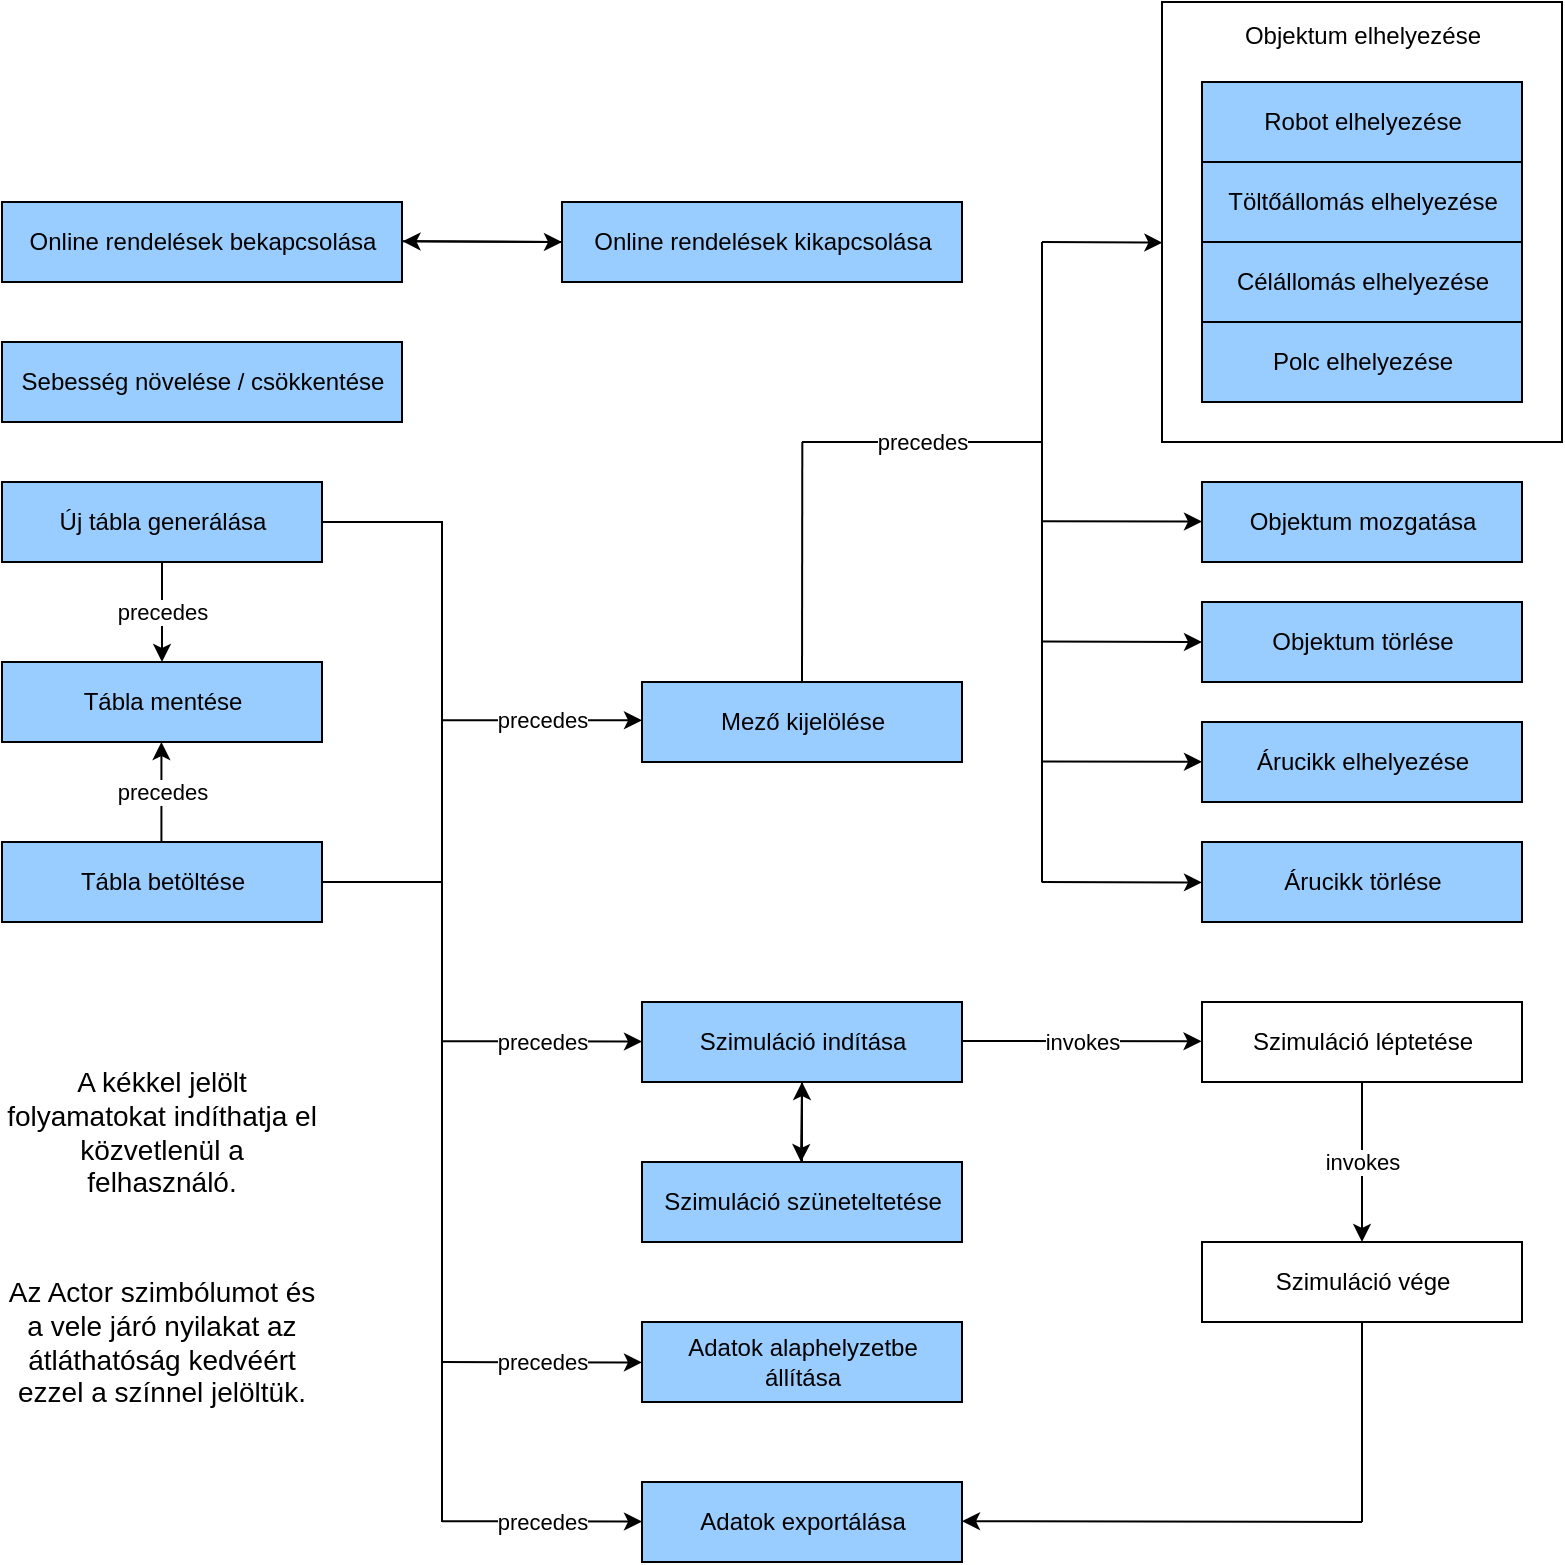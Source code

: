 <mxfile version="14.4.3" type="device"><diagram id="xLYHLMbJCa-aWlkk8utl" name="Page-1"><mxGraphModel dx="1451" dy="1960" grid="1" gridSize="10" guides="1" tooltips="1" connect="1" arrows="1" fold="1" page="1" pageScale="1" pageWidth="827" pageHeight="1169" math="0" shadow="0"><root><mxCell id="0"/><mxCell id="1" parent="0"/><mxCell id="lKLWmGufCBFw3G5bOQ4C-11" value="&lt;div&gt;Objektum elhelyezése&lt;/div&gt;&lt;div&gt;&lt;br&gt;&lt;/div&gt;&lt;div&gt;&lt;br&gt;&lt;/div&gt;&lt;div&gt;&lt;br&gt;&lt;/div&gt;&lt;div&gt;&lt;br&gt;&lt;/div&gt;&lt;div&gt;&lt;br&gt;&lt;/div&gt;&lt;div&gt;&lt;br&gt;&lt;/div&gt;&lt;div&gt;&lt;br&gt;&lt;/div&gt;&lt;div&gt;&lt;br&gt;&lt;/div&gt;&lt;div&gt;&lt;br&gt;&lt;/div&gt;&lt;div&gt;&lt;br&gt;&lt;/div&gt;&lt;div&gt;&lt;br&gt;&lt;/div&gt;&lt;div&gt;&lt;br&gt;&lt;/div&gt;&lt;div&gt;&lt;br&gt;&lt;/div&gt;" style="html=1;fillColor=#FFFFFF;" vertex="1" parent="1"><mxGeometry x="780" y="-140" width="200" height="220" as="geometry"/></mxCell><mxCell id="lKLWmGufCBFw3G5bOQ4C-2" value="Új tábla generálása" style="html=1;fillColor=#99CCFF;" vertex="1" parent="1"><mxGeometry x="200" y="100" width="160" height="40" as="geometry"/></mxCell><mxCell id="lKLWmGufCBFw3G5bOQ4C-3" value="Tábla betöltése" style="html=1;fillColor=#99CCFF;" vertex="1" parent="1"><mxGeometry x="200" y="280" width="160" height="40" as="geometry"/></mxCell><mxCell id="lKLWmGufCBFw3G5bOQ4C-5" value="Robot elhelyezése" style="html=1;fillColor=#99CCFF;" vertex="1" parent="1"><mxGeometry x="800" y="-100" width="160" height="40" as="geometry"/></mxCell><mxCell id="lKLWmGufCBFw3G5bOQ4C-6" value="&lt;div&gt;Töltőállomás elhelyezése&lt;/div&gt;" style="html=1;fillColor=#99CCFF;" vertex="1" parent="1"><mxGeometry x="800" y="-60" width="160" height="40" as="geometry"/></mxCell><mxCell id="lKLWmGufCBFw3G5bOQ4C-7" value="&lt;div&gt;Célállomás elhelyezése&lt;/div&gt;" style="html=1;fillColor=#99CCFF;" vertex="1" parent="1"><mxGeometry x="800" y="-20" width="160" height="40" as="geometry"/></mxCell><mxCell id="lKLWmGufCBFw3G5bOQ4C-8" value="&lt;div&gt;Polc elhelyezése&lt;/div&gt;" style="html=1;fillColor=#99CCFF;" vertex="1" parent="1"><mxGeometry x="800" y="20" width="160" height="40" as="geometry"/></mxCell><mxCell id="lKLWmGufCBFw3G5bOQ4C-9" value="Árucikk elhelyezése" style="html=1;fillColor=#99CCFF;" vertex="1" parent="1"><mxGeometry x="800" y="220" width="160" height="40" as="geometry"/></mxCell><mxCell id="lKLWmGufCBFw3G5bOQ4C-12" value="Objektum törlése" style="html=1;fillColor=#99CCFF;" vertex="1" parent="1"><mxGeometry x="800" y="160" width="160" height="40" as="geometry"/></mxCell><mxCell id="lKLWmGufCBFw3G5bOQ4C-15" value="Árucikk törlése" style="html=1;fillColor=#99CCFF;" vertex="1" parent="1"><mxGeometry x="800" y="280" width="160" height="40" as="geometry"/></mxCell><mxCell id="lKLWmGufCBFw3G5bOQ4C-16" value="Tábla mentése" style="html=1;fillColor=#99CCFF;" vertex="1" parent="1"><mxGeometry x="200" y="190" width="160" height="40" as="geometry"/></mxCell><mxCell id="lKLWmGufCBFw3G5bOQ4C-17" value="Szimuláció indítása" style="html=1;fillColor=#99CCFF;" vertex="1" parent="1"><mxGeometry x="520" y="360" width="160" height="40" as="geometry"/></mxCell><mxCell id="lKLWmGufCBFw3G5bOQ4C-72" value="" style="edgeStyle=orthogonalEdgeStyle;rounded=0;orthogonalLoop=1;jettySize=auto;html=1;" edge="1" parent="1" source="lKLWmGufCBFw3G5bOQ4C-18" target="lKLWmGufCBFw3G5bOQ4C-17"><mxGeometry relative="1" as="geometry"/></mxCell><mxCell id="lKLWmGufCBFw3G5bOQ4C-18" value="Szimuláció szüneteltetése" style="html=1;fillColor=#99CCFF;" vertex="1" parent="1"><mxGeometry x="520" y="440" width="160" height="40" as="geometry"/></mxCell><mxCell id="lKLWmGufCBFw3G5bOQ4C-34" value="&lt;div&gt;Sebesség növelése / csökkentése&lt;/div&gt;" style="html=1;fillColor=#99CCFF;" vertex="1" parent="1"><mxGeometry x="200" y="30" width="200" height="40" as="geometry"/></mxCell><mxCell id="lKLWmGufCBFw3G5bOQ4C-35" value="Online rendelések bekapcsolása" style="html=1;fillColor=#99CCFF;" vertex="1" parent="1"><mxGeometry x="200" y="-40" width="200" height="40" as="geometry"/></mxCell><mxCell id="lKLWmGufCBFw3G5bOQ4C-36" value="Online rendelések kikapcsolása" style="html=1;fillColor=#99CCFF;" vertex="1" parent="1"><mxGeometry x="480" y="-40" width="200" height="40" as="geometry"/></mxCell><mxCell id="lKLWmGufCBFw3G5bOQ4C-37" value="" style="endArrow=classic;html=1;exitX=1;exitY=0.5;exitDx=0;exitDy=0;entryX=0;entryY=0.5;entryDx=0;entryDy=0;" edge="1" parent="1" target="lKLWmGufCBFw3G5bOQ4C-36"><mxGeometry width="50" height="50" relative="1" as="geometry"><mxPoint x="400.24" y="-20.34" as="sourcePoint"/><mxPoint x="480" y="-21" as="targetPoint"/></mxGeometry></mxCell><mxCell id="lKLWmGufCBFw3G5bOQ4C-38" value="" style="endArrow=classic;html=1;exitX=1;exitY=0.5;exitDx=0;exitDy=0;entryX=0;entryY=0.5;entryDx=0;entryDy=0;" edge="1" parent="1"><mxGeometry width="50" height="50" relative="1" as="geometry"><mxPoint x="480.0" y="-20" as="sourcePoint"/><mxPoint x="400.24" y="-20.34" as="targetPoint"/></mxGeometry></mxCell><mxCell id="lKLWmGufCBFw3G5bOQ4C-46" value="" style="endArrow=classic;html=1;entryX=0.5;entryY=0;entryDx=0;entryDy=0;exitX=0.5;exitY=1;exitDx=0;exitDy=0;" edge="1" parent="1" source="lKLWmGufCBFw3G5bOQ4C-2" target="lKLWmGufCBFw3G5bOQ4C-16"><mxGeometry relative="1" as="geometry"><mxPoint x="220.12" y="159.43" as="sourcePoint"/><mxPoint x="339.88" y="159.57" as="targetPoint"/></mxGeometry></mxCell><mxCell id="lKLWmGufCBFw3G5bOQ4C-47" value="&lt;div&gt;precedes&lt;/div&gt;" style="edgeLabel;resizable=0;html=1;align=center;verticalAlign=middle;" connectable="0" vertex="1" parent="lKLWmGufCBFw3G5bOQ4C-46"><mxGeometry relative="1" as="geometry"/></mxCell><mxCell id="lKLWmGufCBFw3G5bOQ4C-48" value="" style="endArrow=classic;html=1;entryX=0.5;entryY=0;entryDx=0;entryDy=0;exitX=0.5;exitY=1;exitDx=0;exitDy=0;" edge="1" parent="1"><mxGeometry relative="1" as="geometry"><mxPoint x="279.71" y="280" as="sourcePoint"/><mxPoint x="279.71" y="230" as="targetPoint"/></mxGeometry></mxCell><mxCell id="lKLWmGufCBFw3G5bOQ4C-49" value="&lt;div&gt;precedes&lt;/div&gt;" style="edgeLabel;resizable=0;html=1;align=center;verticalAlign=middle;" connectable="0" vertex="1" parent="lKLWmGufCBFw3G5bOQ4C-48"><mxGeometry relative="1" as="geometry"/></mxCell><mxCell id="lKLWmGufCBFw3G5bOQ4C-57" value="&lt;div&gt;Szimuláció léptetése&lt;/div&gt;" style="html=1;" vertex="1" parent="1"><mxGeometry x="800" y="360" width="160" height="40" as="geometry"/></mxCell><mxCell id="lKLWmGufCBFw3G5bOQ4C-58" value="" style="endArrow=classic;html=1;entryX=-0.001;entryY=0.09;entryDx=0;entryDy=0;entryPerimeter=0;" edge="1" parent="1"><mxGeometry relative="1" as="geometry"><mxPoint x="680" y="379.5" as="sourcePoint"/><mxPoint x="799.76" y="379.64" as="targetPoint"/></mxGeometry></mxCell><mxCell id="lKLWmGufCBFw3G5bOQ4C-59" value="invokes" style="edgeLabel;resizable=0;html=1;align=center;verticalAlign=middle;" connectable="0" vertex="1" parent="lKLWmGufCBFw3G5bOQ4C-58"><mxGeometry relative="1" as="geometry"/></mxCell><mxCell id="lKLWmGufCBFw3G5bOQ4C-60" value="&lt;div&gt;Szimuláció vége&lt;/div&gt;" style="html=1;" vertex="1" parent="1"><mxGeometry x="800" y="480" width="160" height="40" as="geometry"/></mxCell><mxCell id="lKLWmGufCBFw3G5bOQ4C-61" value="" style="endArrow=classic;html=1;exitX=0.5;exitY=1;exitDx=0;exitDy=0;entryX=0.5;entryY=0;entryDx=0;entryDy=0;" edge="1" parent="1" source="lKLWmGufCBFw3G5bOQ4C-57" target="lKLWmGufCBFw3G5bOQ4C-60"><mxGeometry relative="1" as="geometry"><mxPoint x="880" y="430" as="sourcePoint"/><mxPoint x="960" y="430.5" as="targetPoint"/></mxGeometry></mxCell><mxCell id="lKLWmGufCBFw3G5bOQ4C-62" value="invokes" style="edgeLabel;resizable=0;html=1;align=center;verticalAlign=middle;" connectable="0" vertex="1" parent="lKLWmGufCBFw3G5bOQ4C-61"><mxGeometry relative="1" as="geometry"/></mxCell><mxCell id="lKLWmGufCBFw3G5bOQ4C-63" value="" style="endArrow=classic;html=1;entryX=0.5;entryY=0;entryDx=0;entryDy=0;" edge="1" parent="1"><mxGeometry relative="1" as="geometry"><mxPoint x="600" y="400" as="sourcePoint"/><mxPoint x="599.5" y="440" as="targetPoint"/></mxGeometry></mxCell><mxCell id="lKLWmGufCBFw3G5bOQ4C-65" value="" style="endArrow=none;html=1;exitX=1;exitY=0.5;exitDx=0;exitDy=0;" edge="1" parent="1" source="lKLWmGufCBFw3G5bOQ4C-2"><mxGeometry width="50" height="50" relative="1" as="geometry"><mxPoint x="410" y="190" as="sourcePoint"/><mxPoint x="420" y="120" as="targetPoint"/></mxGeometry></mxCell><mxCell id="lKLWmGufCBFw3G5bOQ4C-66" value="" style="endArrow=none;html=1;exitX=1;exitY=0.5;exitDx=0;exitDy=0;" edge="1" parent="1"><mxGeometry width="50" height="50" relative="1" as="geometry"><mxPoint x="420" y="119.5" as="sourcePoint"/><mxPoint x="420" y="620" as="targetPoint"/></mxGeometry></mxCell><mxCell id="lKLWmGufCBFw3G5bOQ4C-67" value="" style="endArrow=none;html=1;exitX=1;exitY=0.5;exitDx=0;exitDy=0;" edge="1" parent="1"><mxGeometry width="50" height="50" relative="1" as="geometry"><mxPoint x="360" y="300" as="sourcePoint"/><mxPoint x="420" y="300" as="targetPoint"/></mxGeometry></mxCell><mxCell id="lKLWmGufCBFw3G5bOQ4C-68" value="" style="endArrow=classic;html=1;exitX=0.5;exitY=1;exitDx=0;exitDy=0;" edge="1" parent="1"><mxGeometry relative="1" as="geometry"><mxPoint x="420" y="219.17" as="sourcePoint"/><mxPoint x="520" y="219.17" as="targetPoint"/></mxGeometry></mxCell><mxCell id="lKLWmGufCBFw3G5bOQ4C-69" value="&lt;div&gt;precedes&lt;/div&gt;" style="edgeLabel;resizable=0;html=1;align=center;verticalAlign=middle;" connectable="0" vertex="1" parent="lKLWmGufCBFw3G5bOQ4C-68"><mxGeometry relative="1" as="geometry"/></mxCell><mxCell id="lKLWmGufCBFw3G5bOQ4C-70" value="" style="endArrow=classic;html=1;exitX=0.5;exitY=1;exitDx=0;exitDy=0;" edge="1" parent="1" target="lKLWmGufCBFw3G5bOQ4C-17"><mxGeometry relative="1" as="geometry"><mxPoint x="420" y="379.58" as="sourcePoint"/><mxPoint x="480" y="379.58" as="targetPoint"/></mxGeometry></mxCell><mxCell id="lKLWmGufCBFw3G5bOQ4C-71" value="&lt;div&gt;precedes&lt;/div&gt;" style="edgeLabel;resizable=0;html=1;align=center;verticalAlign=middle;" connectable="0" vertex="1" parent="lKLWmGufCBFw3G5bOQ4C-70"><mxGeometry relative="1" as="geometry"/></mxCell><mxCell id="lKLWmGufCBFw3G5bOQ4C-73" value="Adatok exportálása" style="html=1;fillColor=#99CCFF;" vertex="1" parent="1"><mxGeometry x="520" y="600" width="160" height="40" as="geometry"/></mxCell><mxCell id="lKLWmGufCBFw3G5bOQ4C-74" value="" style="endArrow=classic;html=1;exitX=0.5;exitY=1;exitDx=0;exitDy=0;" edge="1" parent="1"><mxGeometry relative="1" as="geometry"><mxPoint x="420" y="619.58" as="sourcePoint"/><mxPoint x="520" y="619.813" as="targetPoint"/></mxGeometry></mxCell><mxCell id="lKLWmGufCBFw3G5bOQ4C-75" value="&lt;div&gt;precedes&lt;/div&gt;" style="edgeLabel;resizable=0;html=1;align=center;verticalAlign=middle;" connectable="0" vertex="1" parent="lKLWmGufCBFw3G5bOQ4C-74"><mxGeometry relative="1" as="geometry"/></mxCell><mxCell id="lKLWmGufCBFw3G5bOQ4C-76" value="" style="endArrow=none;html=1;exitX=0.5;exitY=1;exitDx=0;exitDy=0;" edge="1" parent="1" source="lKLWmGufCBFw3G5bOQ4C-60"><mxGeometry width="50" height="50" relative="1" as="geometry"><mxPoint x="1119.58" y="400" as="sourcePoint"/><mxPoint x="880" y="620" as="targetPoint"/></mxGeometry></mxCell><mxCell id="lKLWmGufCBFw3G5bOQ4C-79" value="" style="endArrow=classic;html=1;" edge="1" parent="1"><mxGeometry relative="1" as="geometry"><mxPoint x="880" y="620" as="sourcePoint"/><mxPoint x="680" y="619.58" as="targetPoint"/></mxGeometry></mxCell><mxCell id="lKLWmGufCBFw3G5bOQ4C-82" value="&lt;div&gt;&lt;font style=&quot;font-size: 14px&quot;&gt;A kékkel jelölt folyamatokat indíthatja el közvetlenül a felhasználó.&lt;/font&gt;&lt;/div&gt;" style="text;html=1;strokeColor=none;fillColor=none;align=center;verticalAlign=middle;whiteSpace=wrap;rounded=0;" vertex="1" parent="1"><mxGeometry x="200" y="380" width="160" height="90" as="geometry"/></mxCell><mxCell id="lKLWmGufCBFw3G5bOQ4C-83" value="&lt;div align=&quot;center&quot;&gt;&lt;font style=&quot;font-size: 14px&quot;&gt;Az Actor szimbólumot és a vele járó nyilakat az átláthatóság kedvéért ezzel a színnel jelöltük.&lt;/font&gt;&lt;/div&gt;" style="text;whiteSpace=wrap;html=1;align=center;" vertex="1" parent="1"><mxGeometry x="200" y="490" width="160" height="80" as="geometry"/></mxCell><mxCell id="lKLWmGufCBFw3G5bOQ4C-84" value="&lt;div&gt;Adatok alaphelyzetbe&lt;/div&gt;&lt;div&gt;állítása&lt;/div&gt;" style="html=1;fillColor=#99CCFF;" vertex="1" parent="1"><mxGeometry x="520" y="520" width="160" height="40" as="geometry"/></mxCell><mxCell id="lKLWmGufCBFw3G5bOQ4C-85" value="" style="endArrow=classic;html=1;exitX=0.5;exitY=1;exitDx=0;exitDy=0;" edge="1" parent="1"><mxGeometry relative="1" as="geometry"><mxPoint x="420" y="540.0" as="sourcePoint"/><mxPoint x="520" y="540.233" as="targetPoint"/></mxGeometry></mxCell><mxCell id="lKLWmGufCBFw3G5bOQ4C-86" value="&lt;div&gt;precedes&lt;/div&gt;" style="edgeLabel;resizable=0;html=1;align=center;verticalAlign=middle;" connectable="0" vertex="1" parent="lKLWmGufCBFw3G5bOQ4C-85"><mxGeometry relative="1" as="geometry"/></mxCell><mxCell id="lKLWmGufCBFw3G5bOQ4C-88" value="Objektum mozgatása" style="html=1;fillColor=#99CCFF;" vertex="1" parent="1"><mxGeometry x="800" y="100" width="160" height="40" as="geometry"/></mxCell><mxCell id="lKLWmGufCBFw3G5bOQ4C-92" value="Mező kijelölése" style="html=1;fillColor=#99CCFF;" vertex="1" parent="1"><mxGeometry x="520" y="200" width="160" height="40" as="geometry"/></mxCell><mxCell id="lKLWmGufCBFw3G5bOQ4C-93" value="" style="endArrow=none;html=1;" edge="1" parent="1"><mxGeometry relative="1" as="geometry"><mxPoint x="600" y="80" as="sourcePoint"/><mxPoint x="720" y="80.0" as="targetPoint"/></mxGeometry></mxCell><mxCell id="lKLWmGufCBFw3G5bOQ4C-94" value="&lt;div&gt;precedes&lt;/div&gt;" style="edgeLabel;resizable=0;html=1;align=center;verticalAlign=middle;" connectable="0" vertex="1" parent="lKLWmGufCBFw3G5bOQ4C-93"><mxGeometry relative="1" as="geometry"/></mxCell><mxCell id="lKLWmGufCBFw3G5bOQ4C-95" value="" style="endArrow=none;html=1;exitX=1;exitY=0.5;exitDx=0;exitDy=0;entryX=0.5;entryY=0;entryDx=0;entryDy=0;" edge="1" parent="1" target="lKLWmGufCBFw3G5bOQ4C-92"><mxGeometry width="50" height="50" relative="1" as="geometry"><mxPoint x="600.16" y="80" as="sourcePoint"/><mxPoint x="599.58" y="300" as="targetPoint"/></mxGeometry></mxCell><mxCell id="lKLWmGufCBFw3G5bOQ4C-96" value="" style="endArrow=none;html=1;" edge="1" parent="1"><mxGeometry width="50" height="50" relative="1" as="geometry"><mxPoint x="720" y="300" as="sourcePoint"/><mxPoint x="720" y="-20" as="targetPoint"/></mxGeometry></mxCell><mxCell id="lKLWmGufCBFw3G5bOQ4C-97" value="" style="endArrow=classic;html=1;entryX=0.001;entryY=0.547;entryDx=0;entryDy=0;entryPerimeter=0;" edge="1" parent="1" target="lKLWmGufCBFw3G5bOQ4C-11"><mxGeometry width="50" height="50" relative="1" as="geometry"><mxPoint x="720" y="-20" as="sourcePoint"/><mxPoint x="770" y="-70" as="targetPoint"/></mxGeometry></mxCell><mxCell id="lKLWmGufCBFw3G5bOQ4C-98" value="" style="endArrow=classic;html=1;" edge="1" parent="1" target="lKLWmGufCBFw3G5bOQ4C-88"><mxGeometry width="50" height="50" relative="1" as="geometry"><mxPoint x="719.8" y="119.58" as="sourcePoint"/><mxPoint x="780.0" y="119.92" as="targetPoint"/></mxGeometry></mxCell><mxCell id="lKLWmGufCBFw3G5bOQ4C-99" value="" style="endArrow=classic;html=1;" edge="1" parent="1"><mxGeometry width="50" height="50" relative="1" as="geometry"><mxPoint x="719.8" y="179.8" as="sourcePoint"/><mxPoint x="800" y="180.01" as="targetPoint"/></mxGeometry></mxCell><mxCell id="lKLWmGufCBFw3G5bOQ4C-100" value="" style="endArrow=classic;html=1;" edge="1" parent="1"><mxGeometry width="50" height="50" relative="1" as="geometry"><mxPoint x="719.8" y="300.0" as="sourcePoint"/><mxPoint x="800" y="300.21" as="targetPoint"/></mxGeometry></mxCell><mxCell id="lKLWmGufCBFw3G5bOQ4C-101" value="" style="endArrow=classic;html=1;" edge="1" parent="1"><mxGeometry width="50" height="50" relative="1" as="geometry"><mxPoint x="719.8" y="239.72" as="sourcePoint"/><mxPoint x="800" y="239.93" as="targetPoint"/></mxGeometry></mxCell></root></mxGraphModel></diagram></mxfile>